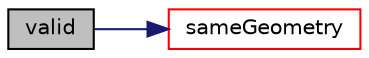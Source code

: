digraph "valid"
{
  bgcolor="transparent";
  edge [fontname="Helvetica",fontsize="10",labelfontname="Helvetica",labelfontsize="10"];
  node [fontname="Helvetica",fontsize="10",shape=record];
  rankdir="LR";
  Node1 [label="valid",height=0.2,width=0.4,color="black", fillcolor="grey75", style="filled", fontcolor="black"];
  Node1 -> Node2 [color="midnightblue",fontsize="10",style="solid",fontname="Helvetica"];
  Node2 [label="sameGeometry",height=0.2,width=0.4,color="red",URL="$a02942.html#a2bff1d23583d008cbfade24a8d3ddc49",tooltip="Check for identical geometrical data. Used for cyclics checking. "];
}

